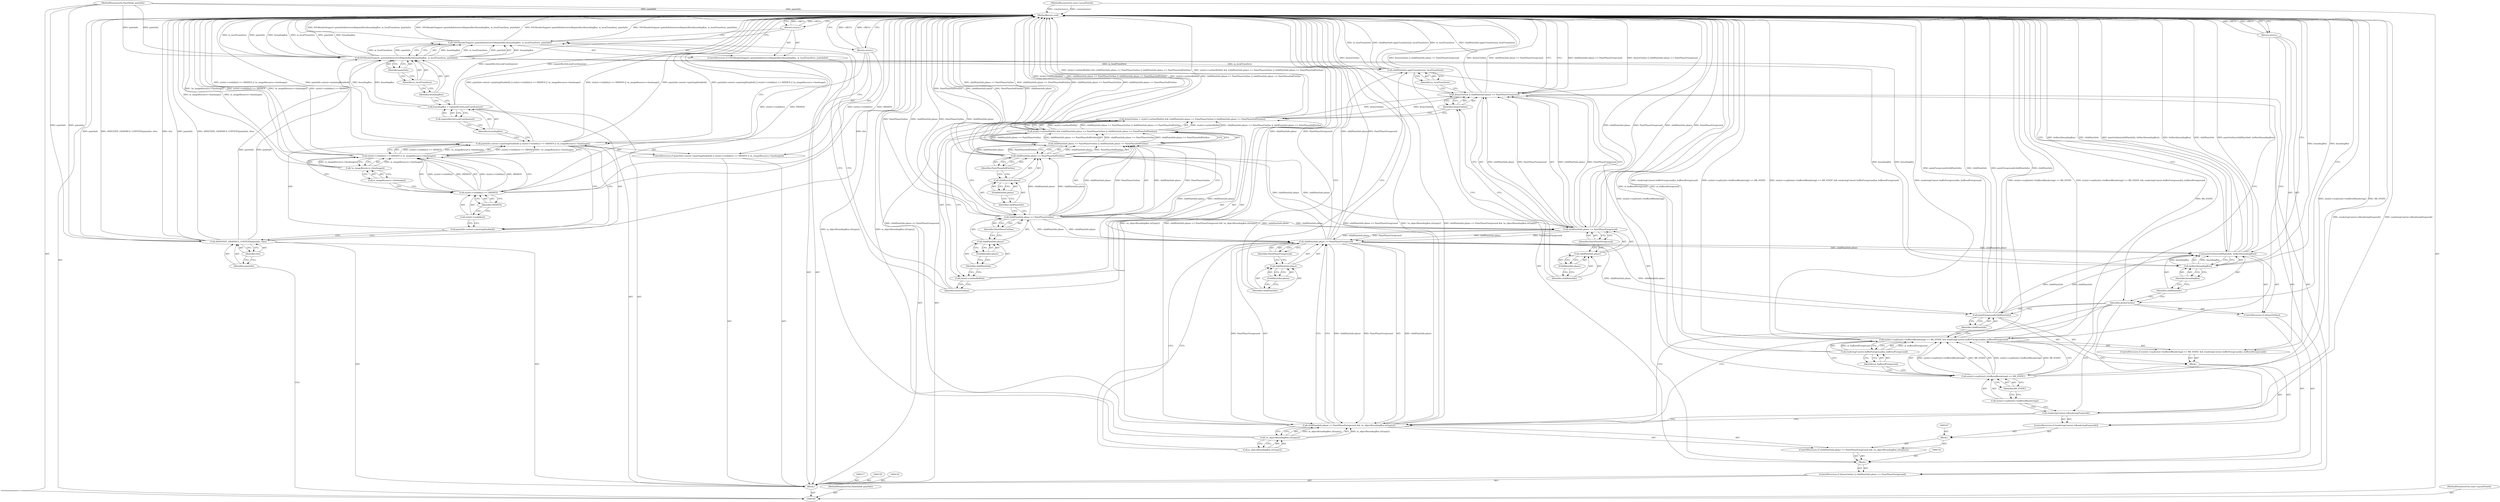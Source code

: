 digraph "0_Chrome_70bcb6b3396a395e871e10b2ff883d92b8218e9f" {
"1000187" [label="(MethodReturn,void)"];
"1000101" [label="(MethodParameterIn,PaintInfo& paintInfo)"];
"1000283" [label="(MethodParameterOut,PaintInfo& paintInfo)"];
"1000102" [label="(MethodParameterIn,const LayoutPoint&)"];
"1000284" [label="(MethodParameterOut,const LayoutPoint&)"];
"1000127" [label="(Return,return;)"];
"1000143" [label="(FieldIdentifier,phase)"];
"1000144" [label="(Identifier,PaintPhaseSelfOutline)"];
"1000132" [label="(Call,style()->outlineWidth() && (childPaintInfo.phase == PaintPhaseOutline || childPaintInfo.phase == PaintPhaseSelfOutline))"];
"1000133" [label="(Call,style()->outlineWidth())"];
"1000134" [label="(Call,childPaintInfo.phase == PaintPhaseOutline || childPaintInfo.phase == PaintPhaseSelfOutline)"];
"1000135" [label="(Call,childPaintInfo.phase == PaintPhaseOutline)"];
"1000136" [label="(Call,childPaintInfo.phase)"];
"1000137" [label="(Identifier,childPaintInfo)"];
"1000138" [label="(FieldIdentifier,phase)"];
"1000139" [label="(Identifier,PaintPhaseOutline)"];
"1000130" [label="(Call,drawsOutline = style()->outlineWidth() && (childPaintInfo.phase == PaintPhaseOutline || childPaintInfo.phase == PaintPhaseSelfOutline))"];
"1000131" [label="(Identifier,drawsOutline)"];
"1000140" [label="(Call,childPaintInfo.phase == PaintPhaseSelfOutline)"];
"1000141" [label="(Call,childPaintInfo.phase)"];
"1000142" [label="(Identifier,childPaintInfo)"];
"1000148" [label="(Call,childPaintInfo.phase == PaintPhaseForeground)"];
"1000149" [label="(Call,childPaintInfo.phase)"];
"1000150" [label="(Identifier,childPaintInfo)"];
"1000151" [label="(FieldIdentifier,phase)"];
"1000145" [label="(ControlStructure,if (drawsOutline || childPaintInfo.phase == PaintPhaseForeground))"];
"1000152" [label="(Identifier,PaintPhaseForeground)"];
"1000146" [label="(Call,drawsOutline || childPaintInfo.phase == PaintPhaseForeground)"];
"1000147" [label="(Identifier,drawsOutline)"];
"1000153" [label="(Block,)"];
"1000156" [label="(Identifier,m_localTransform)"];
"1000155" [label="(Call,childPaintInfo.applyTransform(m_localTransform))"];
"1000158" [label="(Call,childPaintInfo.phase == PaintPhaseForeground && !m_objectBoundingBox.isEmpty())"];
"1000159" [label="(Call,childPaintInfo.phase == PaintPhaseForeground)"];
"1000160" [label="(Call,childPaintInfo.phase)"];
"1000161" [label="(Identifier,childPaintInfo)"];
"1000162" [label="(FieldIdentifier,phase)"];
"1000163" [label="(Identifier,PaintPhaseForeground)"];
"1000164" [label="(Call,!m_objectBoundingBox.isEmpty())"];
"1000165" [label="(Call,m_objectBoundingBox.isEmpty())"];
"1000157" [label="(ControlStructure,if (childPaintInfo.phase == PaintPhaseForeground && !m_objectBoundingBox.isEmpty()))"];
"1000166" [label="(Block,)"];
"1000103" [label="(Block,)"];
"1000168" [label="(ControlStructure,if (renderingContext.isRenderingPrepared()))"];
"1000169" [label="(Call,renderingContext.isRenderingPrepared())"];
"1000170" [label="(Block,)"];
"1000177" [label="(Identifier,m_bufferedForeground)"];
"1000171" [label="(ControlStructure,if (style()->svgStyle()->bufferedRendering() == BR_STATIC && renderingContext.bufferForeground(m_bufferedForeground)))"];
"1000172" [label="(Call,style()->svgStyle()->bufferedRendering() == BR_STATIC && renderingContext.bufferForeground(m_bufferedForeground))"];
"1000173" [label="(Call,style()->svgStyle()->bufferedRendering() == BR_STATIC)"];
"1000174" [label="(Call,style()->svgStyle()->bufferedRendering())"];
"1000175" [label="(Identifier,BR_STATIC)"];
"1000176" [label="(Call,renderingContext.bufferForeground(m_bufferedForeground))"];
"1000178" [label="(Return,return;)"];
"1000179" [label="(Call,paintForeground(childPaintInfo))"];
"1000180" [label="(Identifier,childPaintInfo)"];
"1000182" [label="(Identifier,drawsOutline)"];
"1000181" [label="(ControlStructure,if (drawsOutline))"];
"1000105" [label="(Identifier,paintInfo)"];
"1000104" [label="(Call,ANNOTATE_GRAPHICS_CONTEXT(paintInfo, this))"];
"1000106" [label="(Identifier,this)"];
"1000183" [label="(Call,paintOutline(childPaintInfo, IntRect(boundingBox)))"];
"1000184" [label="(Identifier,childPaintInfo)"];
"1000185" [label="(Call,IntRect(boundingBox))"];
"1000186" [label="(Identifier,boundingBox)"];
"1000107" [label="(ControlStructure,if (paintInfo.context->paintingDisabled() || style()->visibility() == HIDDEN || !m_imageResource->hasImage()))"];
"1000110" [label="(Call,style()->visibility() == HIDDEN || !m_imageResource->hasImage())"];
"1000111" [label="(Call,style()->visibility() == HIDDEN)"];
"1000112" [label="(Call,style()->visibility())"];
"1000113" [label="(Identifier,HIDDEN)"];
"1000108" [label="(Call,paintInfo.context->paintingDisabled() || style()->visibility() == HIDDEN || !m_imageResource->hasImage())"];
"1000109" [label="(Call,paintInfo.context->paintingDisabled())"];
"1000114" [label="(Call,!m_imageResource->hasImage())"];
"1000115" [label="(Call,m_imageResource->hasImage())"];
"1000116" [label="(Return,return;)"];
"1000118" [label="(Call,boundingBox = repaintRectInLocalCoordinates())"];
"1000119" [label="(Identifier,boundingBox)"];
"1000120" [label="(Call,repaintRectInLocalCoordinates())"];
"1000121" [label="(ControlStructure,if (!SVGRenderSupport::paintInfoIntersectsRepaintRect(boundingBox, m_localTransform, paintInfo)))"];
"1000124" [label="(Identifier,boundingBox)"];
"1000125" [label="(Identifier,m_localTransform)"];
"1000122" [label="(Call,!SVGRenderSupport::paintInfoIntersectsRepaintRect(boundingBox, m_localTransform, paintInfo))"];
"1000126" [label="(Identifier,paintInfo)"];
"1000123" [label="(Call,SVGRenderSupport::paintInfoIntersectsRepaintRect(boundingBox, m_localTransform, paintInfo))"];
"1000187" -> "1000100"  [label="AST: "];
"1000187" -> "1000116"  [label="CFG: "];
"1000187" -> "1000127"  [label="CFG: "];
"1000187" -> "1000178"  [label="CFG: "];
"1000187" -> "1000183"  [label="CFG: "];
"1000187" -> "1000182"  [label="CFG: "];
"1000187" -> "1000146"  [label="CFG: "];
"1000127" -> "1000187"  [label="DDG: <RET>"];
"1000158" -> "1000187"  [label="DDG: childPaintInfo.phase == PaintPhaseForeground"];
"1000158" -> "1000187"  [label="DDG: !m_objectBoundingBox.isEmpty()"];
"1000158" -> "1000187"  [label="DDG: childPaintInfo.phase == PaintPhaseForeground && !m_objectBoundingBox.isEmpty()"];
"1000172" -> "1000187"  [label="DDG: style()->svgStyle()->bufferedRendering() == BR_STATIC && renderingContext.bufferForeground(m_bufferedForeground)"];
"1000172" -> "1000187"  [label="DDG: renderingContext.bufferForeground(m_bufferedForeground)"];
"1000172" -> "1000187"  [label="DDG: style()->svgStyle()->bufferedRendering() == BR_STATIC"];
"1000123" -> "1000187"  [label="DDG: m_localTransform"];
"1000123" -> "1000187"  [label="DDG: paintInfo"];
"1000123" -> "1000187"  [label="DDG: boundingBox"];
"1000108" -> "1000187"  [label="DDG: paintInfo.context->paintingDisabled() || style()->visibility() == HIDDEN || !m_imageResource->hasImage()"];
"1000108" -> "1000187"  [label="DDG: style()->visibility() == HIDDEN || !m_imageResource->hasImage()"];
"1000108" -> "1000187"  [label="DDG: paintInfo.context->paintingDisabled()"];
"1000183" -> "1000187"  [label="DDG: IntRect(boundingBox)"];
"1000183" -> "1000187"  [label="DDG: childPaintInfo"];
"1000183" -> "1000187"  [label="DDG: paintOutline(childPaintInfo, IntRect(boundingBox))"];
"1000169" -> "1000187"  [label="DDG: renderingContext.isRenderingPrepared()"];
"1000104" -> "1000187"  [label="DDG: paintInfo"];
"1000104" -> "1000187"  [label="DDG: ANNOTATE_GRAPHICS_CONTEXT(paintInfo, this)"];
"1000104" -> "1000187"  [label="DDG: this"];
"1000176" -> "1000187"  [label="DDG: m_bufferedForeground"];
"1000155" -> "1000187"  [label="DDG: m_localTransform"];
"1000155" -> "1000187"  [label="DDG: childPaintInfo.applyTransform(m_localTransform)"];
"1000185" -> "1000187"  [label="DDG: boundingBox"];
"1000179" -> "1000187"  [label="DDG: paintForeground(childPaintInfo)"];
"1000179" -> "1000187"  [label="DDG: childPaintInfo"];
"1000110" -> "1000187"  [label="DDG: !m_imageResource->hasImage()"];
"1000110" -> "1000187"  [label="DDG: style()->visibility() == HIDDEN"];
"1000159" -> "1000187"  [label="DDG: childPaintInfo.phase"];
"1000159" -> "1000187"  [label="DDG: PaintPhaseForeground"];
"1000122" -> "1000187"  [label="DDG: SVGRenderSupport::paintInfoIntersectsRepaintRect(boundingBox, m_localTransform, paintInfo)"];
"1000122" -> "1000187"  [label="DDG: !SVGRenderSupport::paintInfoIntersectsRepaintRect(boundingBox, m_localTransform, paintInfo)"];
"1000130" -> "1000187"  [label="DDG: style()->outlineWidth() && (childPaintInfo.phase == PaintPhaseOutline || childPaintInfo.phase == PaintPhaseSelfOutline)"];
"1000140" -> "1000187"  [label="DDG: childPaintInfo.phase"];
"1000140" -> "1000187"  [label="DDG: PaintPhaseSelfOutline"];
"1000135" -> "1000187"  [label="DDG: PaintPhaseOutline"];
"1000135" -> "1000187"  [label="DDG: childPaintInfo.phase"];
"1000134" -> "1000187"  [label="DDG: childPaintInfo.phase == PaintPhaseSelfOutline"];
"1000134" -> "1000187"  [label="DDG: childPaintInfo.phase == PaintPhaseOutline"];
"1000148" -> "1000187"  [label="DDG: PaintPhaseForeground"];
"1000148" -> "1000187"  [label="DDG: childPaintInfo.phase"];
"1000132" -> "1000187"  [label="DDG: childPaintInfo.phase == PaintPhaseOutline || childPaintInfo.phase == PaintPhaseSelfOutline"];
"1000132" -> "1000187"  [label="DDG: style()->outlineWidth()"];
"1000114" -> "1000187"  [label="DDG: m_imageResource->hasImage()"];
"1000146" -> "1000187"  [label="DDG: childPaintInfo.phase == PaintPhaseForeground"];
"1000146" -> "1000187"  [label="DDG: drawsOutline || childPaintInfo.phase == PaintPhaseForeground"];
"1000146" -> "1000187"  [label="DDG: drawsOutline"];
"1000102" -> "1000187"  [label="DDG: <anonymous>"];
"1000111" -> "1000187"  [label="DDG: style()->visibility()"];
"1000111" -> "1000187"  [label="DDG: HIDDEN"];
"1000101" -> "1000187"  [label="DDG: paintInfo"];
"1000118" -> "1000187"  [label="DDG: repaintRectInLocalCoordinates()"];
"1000173" -> "1000187"  [label="DDG: style()->svgStyle()->bufferedRendering()"];
"1000173" -> "1000187"  [label="DDG: BR_STATIC"];
"1000164" -> "1000187"  [label="DDG: m_objectBoundingBox.isEmpty()"];
"1000116" -> "1000187"  [label="DDG: <RET>"];
"1000178" -> "1000187"  [label="DDG: <RET>"];
"1000101" -> "1000100"  [label="AST: "];
"1000101" -> "1000187"  [label="DDG: paintInfo"];
"1000101" -> "1000104"  [label="DDG: paintInfo"];
"1000101" -> "1000123"  [label="DDG: paintInfo"];
"1000283" -> "1000100"  [label="AST: "];
"1000102" -> "1000100"  [label="AST: "];
"1000102" -> "1000187"  [label="DDG: <anonymous>"];
"1000284" -> "1000100"  [label="AST: "];
"1000127" -> "1000121"  [label="AST: "];
"1000127" -> "1000122"  [label="CFG: "];
"1000187" -> "1000127"  [label="CFG: "];
"1000127" -> "1000187"  [label="DDG: <RET>"];
"1000143" -> "1000141"  [label="AST: "];
"1000143" -> "1000142"  [label="CFG: "];
"1000141" -> "1000143"  [label="CFG: "];
"1000144" -> "1000140"  [label="AST: "];
"1000144" -> "1000141"  [label="CFG: "];
"1000140" -> "1000144"  [label="CFG: "];
"1000132" -> "1000130"  [label="AST: "];
"1000132" -> "1000133"  [label="CFG: "];
"1000132" -> "1000134"  [label="CFG: "];
"1000133" -> "1000132"  [label="AST: "];
"1000134" -> "1000132"  [label="AST: "];
"1000130" -> "1000132"  [label="CFG: "];
"1000132" -> "1000187"  [label="DDG: childPaintInfo.phase == PaintPhaseOutline || childPaintInfo.phase == PaintPhaseSelfOutline"];
"1000132" -> "1000187"  [label="DDG: style()->outlineWidth()"];
"1000132" -> "1000130"  [label="DDG: style()->outlineWidth()"];
"1000132" -> "1000130"  [label="DDG: childPaintInfo.phase == PaintPhaseOutline || childPaintInfo.phase == PaintPhaseSelfOutline"];
"1000134" -> "1000132"  [label="DDG: childPaintInfo.phase == PaintPhaseOutline"];
"1000134" -> "1000132"  [label="DDG: childPaintInfo.phase == PaintPhaseSelfOutline"];
"1000133" -> "1000132"  [label="AST: "];
"1000133" -> "1000131"  [label="CFG: "];
"1000137" -> "1000133"  [label="CFG: "];
"1000132" -> "1000133"  [label="CFG: "];
"1000134" -> "1000132"  [label="AST: "];
"1000134" -> "1000135"  [label="CFG: "];
"1000134" -> "1000140"  [label="CFG: "];
"1000135" -> "1000134"  [label="AST: "];
"1000140" -> "1000134"  [label="AST: "];
"1000132" -> "1000134"  [label="CFG: "];
"1000134" -> "1000187"  [label="DDG: childPaintInfo.phase == PaintPhaseSelfOutline"];
"1000134" -> "1000187"  [label="DDG: childPaintInfo.phase == PaintPhaseOutline"];
"1000134" -> "1000132"  [label="DDG: childPaintInfo.phase == PaintPhaseOutline"];
"1000134" -> "1000132"  [label="DDG: childPaintInfo.phase == PaintPhaseSelfOutline"];
"1000135" -> "1000134"  [label="DDG: childPaintInfo.phase"];
"1000135" -> "1000134"  [label="DDG: PaintPhaseOutline"];
"1000140" -> "1000134"  [label="DDG: childPaintInfo.phase"];
"1000140" -> "1000134"  [label="DDG: PaintPhaseSelfOutline"];
"1000135" -> "1000134"  [label="AST: "];
"1000135" -> "1000139"  [label="CFG: "];
"1000136" -> "1000135"  [label="AST: "];
"1000139" -> "1000135"  [label="AST: "];
"1000142" -> "1000135"  [label="CFG: "];
"1000134" -> "1000135"  [label="CFG: "];
"1000135" -> "1000187"  [label="DDG: PaintPhaseOutline"];
"1000135" -> "1000187"  [label="DDG: childPaintInfo.phase"];
"1000135" -> "1000134"  [label="DDG: childPaintInfo.phase"];
"1000135" -> "1000134"  [label="DDG: PaintPhaseOutline"];
"1000135" -> "1000140"  [label="DDG: childPaintInfo.phase"];
"1000135" -> "1000148"  [label="DDG: childPaintInfo.phase"];
"1000135" -> "1000159"  [label="DDG: childPaintInfo.phase"];
"1000136" -> "1000135"  [label="AST: "];
"1000136" -> "1000138"  [label="CFG: "];
"1000137" -> "1000136"  [label="AST: "];
"1000138" -> "1000136"  [label="AST: "];
"1000139" -> "1000136"  [label="CFG: "];
"1000137" -> "1000136"  [label="AST: "];
"1000137" -> "1000133"  [label="CFG: "];
"1000138" -> "1000137"  [label="CFG: "];
"1000138" -> "1000136"  [label="AST: "];
"1000138" -> "1000137"  [label="CFG: "];
"1000136" -> "1000138"  [label="CFG: "];
"1000139" -> "1000135"  [label="AST: "];
"1000139" -> "1000136"  [label="CFG: "];
"1000135" -> "1000139"  [label="CFG: "];
"1000130" -> "1000103"  [label="AST: "];
"1000130" -> "1000132"  [label="CFG: "];
"1000131" -> "1000130"  [label="AST: "];
"1000132" -> "1000130"  [label="AST: "];
"1000147" -> "1000130"  [label="CFG: "];
"1000130" -> "1000187"  [label="DDG: style()->outlineWidth() && (childPaintInfo.phase == PaintPhaseOutline || childPaintInfo.phase == PaintPhaseSelfOutline)"];
"1000132" -> "1000130"  [label="DDG: style()->outlineWidth()"];
"1000132" -> "1000130"  [label="DDG: childPaintInfo.phase == PaintPhaseOutline || childPaintInfo.phase == PaintPhaseSelfOutline"];
"1000130" -> "1000146"  [label="DDG: drawsOutline"];
"1000131" -> "1000130"  [label="AST: "];
"1000131" -> "1000122"  [label="CFG: "];
"1000133" -> "1000131"  [label="CFG: "];
"1000140" -> "1000134"  [label="AST: "];
"1000140" -> "1000144"  [label="CFG: "];
"1000141" -> "1000140"  [label="AST: "];
"1000144" -> "1000140"  [label="AST: "];
"1000134" -> "1000140"  [label="CFG: "];
"1000140" -> "1000187"  [label="DDG: childPaintInfo.phase"];
"1000140" -> "1000187"  [label="DDG: PaintPhaseSelfOutline"];
"1000140" -> "1000134"  [label="DDG: childPaintInfo.phase"];
"1000140" -> "1000134"  [label="DDG: PaintPhaseSelfOutline"];
"1000135" -> "1000140"  [label="DDG: childPaintInfo.phase"];
"1000140" -> "1000148"  [label="DDG: childPaintInfo.phase"];
"1000140" -> "1000159"  [label="DDG: childPaintInfo.phase"];
"1000141" -> "1000140"  [label="AST: "];
"1000141" -> "1000143"  [label="CFG: "];
"1000142" -> "1000141"  [label="AST: "];
"1000143" -> "1000141"  [label="AST: "];
"1000144" -> "1000141"  [label="CFG: "];
"1000142" -> "1000141"  [label="AST: "];
"1000142" -> "1000135"  [label="CFG: "];
"1000143" -> "1000142"  [label="CFG: "];
"1000148" -> "1000146"  [label="AST: "];
"1000148" -> "1000152"  [label="CFG: "];
"1000149" -> "1000148"  [label="AST: "];
"1000152" -> "1000148"  [label="AST: "];
"1000146" -> "1000148"  [label="CFG: "];
"1000148" -> "1000187"  [label="DDG: PaintPhaseForeground"];
"1000148" -> "1000187"  [label="DDG: childPaintInfo.phase"];
"1000148" -> "1000146"  [label="DDG: childPaintInfo.phase"];
"1000148" -> "1000146"  [label="DDG: PaintPhaseForeground"];
"1000140" -> "1000148"  [label="DDG: childPaintInfo.phase"];
"1000135" -> "1000148"  [label="DDG: childPaintInfo.phase"];
"1000148" -> "1000159"  [label="DDG: childPaintInfo.phase"];
"1000148" -> "1000159"  [label="DDG: PaintPhaseForeground"];
"1000149" -> "1000148"  [label="AST: "];
"1000149" -> "1000151"  [label="CFG: "];
"1000150" -> "1000149"  [label="AST: "];
"1000151" -> "1000149"  [label="AST: "];
"1000152" -> "1000149"  [label="CFG: "];
"1000150" -> "1000149"  [label="AST: "];
"1000150" -> "1000147"  [label="CFG: "];
"1000151" -> "1000150"  [label="CFG: "];
"1000151" -> "1000149"  [label="AST: "];
"1000151" -> "1000150"  [label="CFG: "];
"1000149" -> "1000151"  [label="CFG: "];
"1000145" -> "1000103"  [label="AST: "];
"1000146" -> "1000145"  [label="AST: "];
"1000153" -> "1000145"  [label="AST: "];
"1000152" -> "1000148"  [label="AST: "];
"1000152" -> "1000149"  [label="CFG: "];
"1000148" -> "1000152"  [label="CFG: "];
"1000146" -> "1000145"  [label="AST: "];
"1000146" -> "1000147"  [label="CFG: "];
"1000146" -> "1000148"  [label="CFG: "];
"1000147" -> "1000146"  [label="AST: "];
"1000148" -> "1000146"  [label="AST: "];
"1000156" -> "1000146"  [label="CFG: "];
"1000187" -> "1000146"  [label="CFG: "];
"1000146" -> "1000187"  [label="DDG: childPaintInfo.phase == PaintPhaseForeground"];
"1000146" -> "1000187"  [label="DDG: drawsOutline || childPaintInfo.phase == PaintPhaseForeground"];
"1000146" -> "1000187"  [label="DDG: drawsOutline"];
"1000130" -> "1000146"  [label="DDG: drawsOutline"];
"1000148" -> "1000146"  [label="DDG: childPaintInfo.phase"];
"1000148" -> "1000146"  [label="DDG: PaintPhaseForeground"];
"1000147" -> "1000146"  [label="AST: "];
"1000147" -> "1000130"  [label="CFG: "];
"1000150" -> "1000147"  [label="CFG: "];
"1000146" -> "1000147"  [label="CFG: "];
"1000153" -> "1000145"  [label="AST: "];
"1000154" -> "1000153"  [label="AST: "];
"1000155" -> "1000153"  [label="AST: "];
"1000157" -> "1000153"  [label="AST: "];
"1000181" -> "1000153"  [label="AST: "];
"1000156" -> "1000155"  [label="AST: "];
"1000156" -> "1000146"  [label="CFG: "];
"1000155" -> "1000156"  [label="CFG: "];
"1000155" -> "1000153"  [label="AST: "];
"1000155" -> "1000156"  [label="CFG: "];
"1000156" -> "1000155"  [label="AST: "];
"1000161" -> "1000155"  [label="CFG: "];
"1000155" -> "1000187"  [label="DDG: m_localTransform"];
"1000155" -> "1000187"  [label="DDG: childPaintInfo.applyTransform(m_localTransform)"];
"1000123" -> "1000155"  [label="DDG: m_localTransform"];
"1000158" -> "1000157"  [label="AST: "];
"1000158" -> "1000159"  [label="CFG: "];
"1000158" -> "1000164"  [label="CFG: "];
"1000159" -> "1000158"  [label="AST: "];
"1000164" -> "1000158"  [label="AST: "];
"1000169" -> "1000158"  [label="CFG: "];
"1000182" -> "1000158"  [label="CFG: "];
"1000158" -> "1000187"  [label="DDG: childPaintInfo.phase == PaintPhaseForeground"];
"1000158" -> "1000187"  [label="DDG: !m_objectBoundingBox.isEmpty()"];
"1000158" -> "1000187"  [label="DDG: childPaintInfo.phase == PaintPhaseForeground && !m_objectBoundingBox.isEmpty()"];
"1000159" -> "1000158"  [label="DDG: childPaintInfo.phase"];
"1000159" -> "1000158"  [label="DDG: PaintPhaseForeground"];
"1000164" -> "1000158"  [label="DDG: m_objectBoundingBox.isEmpty()"];
"1000159" -> "1000158"  [label="AST: "];
"1000159" -> "1000163"  [label="CFG: "];
"1000160" -> "1000159"  [label="AST: "];
"1000163" -> "1000159"  [label="AST: "];
"1000165" -> "1000159"  [label="CFG: "];
"1000158" -> "1000159"  [label="CFG: "];
"1000159" -> "1000187"  [label="DDG: childPaintInfo.phase"];
"1000159" -> "1000187"  [label="DDG: PaintPhaseForeground"];
"1000159" -> "1000158"  [label="DDG: childPaintInfo.phase"];
"1000159" -> "1000158"  [label="DDG: PaintPhaseForeground"];
"1000140" -> "1000159"  [label="DDG: childPaintInfo.phase"];
"1000148" -> "1000159"  [label="DDG: childPaintInfo.phase"];
"1000148" -> "1000159"  [label="DDG: PaintPhaseForeground"];
"1000135" -> "1000159"  [label="DDG: childPaintInfo.phase"];
"1000159" -> "1000179"  [label="DDG: childPaintInfo.phase"];
"1000159" -> "1000183"  [label="DDG: childPaintInfo.phase"];
"1000160" -> "1000159"  [label="AST: "];
"1000160" -> "1000162"  [label="CFG: "];
"1000161" -> "1000160"  [label="AST: "];
"1000162" -> "1000160"  [label="AST: "];
"1000163" -> "1000160"  [label="CFG: "];
"1000161" -> "1000160"  [label="AST: "];
"1000161" -> "1000155"  [label="CFG: "];
"1000162" -> "1000161"  [label="CFG: "];
"1000162" -> "1000160"  [label="AST: "];
"1000162" -> "1000161"  [label="CFG: "];
"1000160" -> "1000162"  [label="CFG: "];
"1000163" -> "1000159"  [label="AST: "];
"1000163" -> "1000160"  [label="CFG: "];
"1000159" -> "1000163"  [label="CFG: "];
"1000164" -> "1000158"  [label="AST: "];
"1000164" -> "1000165"  [label="CFG: "];
"1000165" -> "1000164"  [label="AST: "];
"1000158" -> "1000164"  [label="CFG: "];
"1000164" -> "1000187"  [label="DDG: m_objectBoundingBox.isEmpty()"];
"1000164" -> "1000158"  [label="DDG: m_objectBoundingBox.isEmpty()"];
"1000165" -> "1000164"  [label="AST: "];
"1000165" -> "1000159"  [label="CFG: "];
"1000164" -> "1000165"  [label="CFG: "];
"1000157" -> "1000153"  [label="AST: "];
"1000158" -> "1000157"  [label="AST: "];
"1000166" -> "1000157"  [label="AST: "];
"1000166" -> "1000157"  [label="AST: "];
"1000167" -> "1000166"  [label="AST: "];
"1000168" -> "1000166"  [label="AST: "];
"1000103" -> "1000100"  [label="AST: "];
"1000104" -> "1000103"  [label="AST: "];
"1000107" -> "1000103"  [label="AST: "];
"1000117" -> "1000103"  [label="AST: "];
"1000118" -> "1000103"  [label="AST: "];
"1000121" -> "1000103"  [label="AST: "];
"1000128" -> "1000103"  [label="AST: "];
"1000129" -> "1000103"  [label="AST: "];
"1000130" -> "1000103"  [label="AST: "];
"1000145" -> "1000103"  [label="AST: "];
"1000168" -> "1000166"  [label="AST: "];
"1000169" -> "1000168"  [label="AST: "];
"1000170" -> "1000168"  [label="AST: "];
"1000169" -> "1000168"  [label="AST: "];
"1000169" -> "1000158"  [label="CFG: "];
"1000174" -> "1000169"  [label="CFG: "];
"1000182" -> "1000169"  [label="CFG: "];
"1000169" -> "1000187"  [label="DDG: renderingContext.isRenderingPrepared()"];
"1000170" -> "1000168"  [label="AST: "];
"1000171" -> "1000170"  [label="AST: "];
"1000179" -> "1000170"  [label="AST: "];
"1000177" -> "1000176"  [label="AST: "];
"1000177" -> "1000173"  [label="CFG: "];
"1000176" -> "1000177"  [label="CFG: "];
"1000171" -> "1000170"  [label="AST: "];
"1000172" -> "1000171"  [label="AST: "];
"1000178" -> "1000171"  [label="AST: "];
"1000172" -> "1000171"  [label="AST: "];
"1000172" -> "1000173"  [label="CFG: "];
"1000172" -> "1000176"  [label="CFG: "];
"1000173" -> "1000172"  [label="AST: "];
"1000176" -> "1000172"  [label="AST: "];
"1000178" -> "1000172"  [label="CFG: "];
"1000180" -> "1000172"  [label="CFG: "];
"1000172" -> "1000187"  [label="DDG: style()->svgStyle()->bufferedRendering() == BR_STATIC && renderingContext.bufferForeground(m_bufferedForeground)"];
"1000172" -> "1000187"  [label="DDG: renderingContext.bufferForeground(m_bufferedForeground)"];
"1000172" -> "1000187"  [label="DDG: style()->svgStyle()->bufferedRendering() == BR_STATIC"];
"1000173" -> "1000172"  [label="DDG: style()->svgStyle()->bufferedRendering()"];
"1000173" -> "1000172"  [label="DDG: BR_STATIC"];
"1000176" -> "1000172"  [label="DDG: m_bufferedForeground"];
"1000173" -> "1000172"  [label="AST: "];
"1000173" -> "1000175"  [label="CFG: "];
"1000174" -> "1000173"  [label="AST: "];
"1000175" -> "1000173"  [label="AST: "];
"1000177" -> "1000173"  [label="CFG: "];
"1000172" -> "1000173"  [label="CFG: "];
"1000173" -> "1000187"  [label="DDG: style()->svgStyle()->bufferedRendering()"];
"1000173" -> "1000187"  [label="DDG: BR_STATIC"];
"1000173" -> "1000172"  [label="DDG: style()->svgStyle()->bufferedRendering()"];
"1000173" -> "1000172"  [label="DDG: BR_STATIC"];
"1000174" -> "1000173"  [label="AST: "];
"1000174" -> "1000169"  [label="CFG: "];
"1000175" -> "1000174"  [label="CFG: "];
"1000175" -> "1000173"  [label="AST: "];
"1000175" -> "1000174"  [label="CFG: "];
"1000173" -> "1000175"  [label="CFG: "];
"1000176" -> "1000172"  [label="AST: "];
"1000176" -> "1000177"  [label="CFG: "];
"1000177" -> "1000176"  [label="AST: "];
"1000172" -> "1000176"  [label="CFG: "];
"1000176" -> "1000187"  [label="DDG: m_bufferedForeground"];
"1000176" -> "1000172"  [label="DDG: m_bufferedForeground"];
"1000178" -> "1000171"  [label="AST: "];
"1000178" -> "1000172"  [label="CFG: "];
"1000187" -> "1000178"  [label="CFG: "];
"1000178" -> "1000187"  [label="DDG: <RET>"];
"1000179" -> "1000170"  [label="AST: "];
"1000179" -> "1000180"  [label="CFG: "];
"1000180" -> "1000179"  [label="AST: "];
"1000182" -> "1000179"  [label="CFG: "];
"1000179" -> "1000187"  [label="DDG: paintForeground(childPaintInfo)"];
"1000179" -> "1000187"  [label="DDG: childPaintInfo"];
"1000159" -> "1000179"  [label="DDG: childPaintInfo.phase"];
"1000179" -> "1000183"  [label="DDG: childPaintInfo"];
"1000180" -> "1000179"  [label="AST: "];
"1000180" -> "1000172"  [label="CFG: "];
"1000179" -> "1000180"  [label="CFG: "];
"1000182" -> "1000181"  [label="AST: "];
"1000182" -> "1000179"  [label="CFG: "];
"1000182" -> "1000169"  [label="CFG: "];
"1000182" -> "1000158"  [label="CFG: "];
"1000184" -> "1000182"  [label="CFG: "];
"1000187" -> "1000182"  [label="CFG: "];
"1000181" -> "1000153"  [label="AST: "];
"1000182" -> "1000181"  [label="AST: "];
"1000183" -> "1000181"  [label="AST: "];
"1000105" -> "1000104"  [label="AST: "];
"1000105" -> "1000100"  [label="CFG: "];
"1000106" -> "1000105"  [label="CFG: "];
"1000104" -> "1000103"  [label="AST: "];
"1000104" -> "1000106"  [label="CFG: "];
"1000105" -> "1000104"  [label="AST: "];
"1000106" -> "1000104"  [label="AST: "];
"1000109" -> "1000104"  [label="CFG: "];
"1000104" -> "1000187"  [label="DDG: paintInfo"];
"1000104" -> "1000187"  [label="DDG: ANNOTATE_GRAPHICS_CONTEXT(paintInfo, this)"];
"1000104" -> "1000187"  [label="DDG: this"];
"1000101" -> "1000104"  [label="DDG: paintInfo"];
"1000104" -> "1000123"  [label="DDG: paintInfo"];
"1000106" -> "1000104"  [label="AST: "];
"1000106" -> "1000105"  [label="CFG: "];
"1000104" -> "1000106"  [label="CFG: "];
"1000183" -> "1000181"  [label="AST: "];
"1000183" -> "1000185"  [label="CFG: "];
"1000184" -> "1000183"  [label="AST: "];
"1000185" -> "1000183"  [label="AST: "];
"1000187" -> "1000183"  [label="CFG: "];
"1000183" -> "1000187"  [label="DDG: IntRect(boundingBox)"];
"1000183" -> "1000187"  [label="DDG: childPaintInfo"];
"1000183" -> "1000187"  [label="DDG: paintOutline(childPaintInfo, IntRect(boundingBox))"];
"1000159" -> "1000183"  [label="DDG: childPaintInfo.phase"];
"1000179" -> "1000183"  [label="DDG: childPaintInfo"];
"1000185" -> "1000183"  [label="DDG: boundingBox"];
"1000184" -> "1000183"  [label="AST: "];
"1000184" -> "1000182"  [label="CFG: "];
"1000186" -> "1000184"  [label="CFG: "];
"1000185" -> "1000183"  [label="AST: "];
"1000185" -> "1000186"  [label="CFG: "];
"1000186" -> "1000185"  [label="AST: "];
"1000183" -> "1000185"  [label="CFG: "];
"1000185" -> "1000187"  [label="DDG: boundingBox"];
"1000185" -> "1000183"  [label="DDG: boundingBox"];
"1000123" -> "1000185"  [label="DDG: boundingBox"];
"1000186" -> "1000185"  [label="AST: "];
"1000186" -> "1000184"  [label="CFG: "];
"1000185" -> "1000186"  [label="CFG: "];
"1000107" -> "1000103"  [label="AST: "];
"1000108" -> "1000107"  [label="AST: "];
"1000116" -> "1000107"  [label="AST: "];
"1000110" -> "1000108"  [label="AST: "];
"1000110" -> "1000111"  [label="CFG: "];
"1000110" -> "1000114"  [label="CFG: "];
"1000111" -> "1000110"  [label="AST: "];
"1000114" -> "1000110"  [label="AST: "];
"1000108" -> "1000110"  [label="CFG: "];
"1000110" -> "1000187"  [label="DDG: !m_imageResource->hasImage()"];
"1000110" -> "1000187"  [label="DDG: style()->visibility() == HIDDEN"];
"1000110" -> "1000108"  [label="DDG: style()->visibility() == HIDDEN"];
"1000110" -> "1000108"  [label="DDG: !m_imageResource->hasImage()"];
"1000111" -> "1000110"  [label="DDG: style()->visibility()"];
"1000111" -> "1000110"  [label="DDG: HIDDEN"];
"1000114" -> "1000110"  [label="DDG: m_imageResource->hasImage()"];
"1000111" -> "1000110"  [label="AST: "];
"1000111" -> "1000113"  [label="CFG: "];
"1000112" -> "1000111"  [label="AST: "];
"1000113" -> "1000111"  [label="AST: "];
"1000115" -> "1000111"  [label="CFG: "];
"1000110" -> "1000111"  [label="CFG: "];
"1000111" -> "1000187"  [label="DDG: style()->visibility()"];
"1000111" -> "1000187"  [label="DDG: HIDDEN"];
"1000111" -> "1000110"  [label="DDG: style()->visibility()"];
"1000111" -> "1000110"  [label="DDG: HIDDEN"];
"1000112" -> "1000111"  [label="AST: "];
"1000112" -> "1000109"  [label="CFG: "];
"1000113" -> "1000112"  [label="CFG: "];
"1000113" -> "1000111"  [label="AST: "];
"1000113" -> "1000112"  [label="CFG: "];
"1000111" -> "1000113"  [label="CFG: "];
"1000108" -> "1000107"  [label="AST: "];
"1000108" -> "1000109"  [label="CFG: "];
"1000108" -> "1000110"  [label="CFG: "];
"1000109" -> "1000108"  [label="AST: "];
"1000110" -> "1000108"  [label="AST: "];
"1000116" -> "1000108"  [label="CFG: "];
"1000119" -> "1000108"  [label="CFG: "];
"1000108" -> "1000187"  [label="DDG: paintInfo.context->paintingDisabled() || style()->visibility() == HIDDEN || !m_imageResource->hasImage()"];
"1000108" -> "1000187"  [label="DDG: style()->visibility() == HIDDEN || !m_imageResource->hasImage()"];
"1000108" -> "1000187"  [label="DDG: paintInfo.context->paintingDisabled()"];
"1000110" -> "1000108"  [label="DDG: style()->visibility() == HIDDEN"];
"1000110" -> "1000108"  [label="DDG: !m_imageResource->hasImage()"];
"1000109" -> "1000108"  [label="AST: "];
"1000109" -> "1000104"  [label="CFG: "];
"1000112" -> "1000109"  [label="CFG: "];
"1000108" -> "1000109"  [label="CFG: "];
"1000114" -> "1000110"  [label="AST: "];
"1000114" -> "1000115"  [label="CFG: "];
"1000115" -> "1000114"  [label="AST: "];
"1000110" -> "1000114"  [label="CFG: "];
"1000114" -> "1000187"  [label="DDG: m_imageResource->hasImage()"];
"1000114" -> "1000110"  [label="DDG: m_imageResource->hasImage()"];
"1000115" -> "1000114"  [label="AST: "];
"1000115" -> "1000111"  [label="CFG: "];
"1000114" -> "1000115"  [label="CFG: "];
"1000116" -> "1000107"  [label="AST: "];
"1000116" -> "1000108"  [label="CFG: "];
"1000187" -> "1000116"  [label="CFG: "];
"1000116" -> "1000187"  [label="DDG: <RET>"];
"1000118" -> "1000103"  [label="AST: "];
"1000118" -> "1000120"  [label="CFG: "];
"1000119" -> "1000118"  [label="AST: "];
"1000120" -> "1000118"  [label="AST: "];
"1000124" -> "1000118"  [label="CFG: "];
"1000118" -> "1000187"  [label="DDG: repaintRectInLocalCoordinates()"];
"1000118" -> "1000123"  [label="DDG: boundingBox"];
"1000119" -> "1000118"  [label="AST: "];
"1000119" -> "1000108"  [label="CFG: "];
"1000120" -> "1000119"  [label="CFG: "];
"1000120" -> "1000118"  [label="AST: "];
"1000120" -> "1000119"  [label="CFG: "];
"1000118" -> "1000120"  [label="CFG: "];
"1000121" -> "1000103"  [label="AST: "];
"1000122" -> "1000121"  [label="AST: "];
"1000127" -> "1000121"  [label="AST: "];
"1000124" -> "1000123"  [label="AST: "];
"1000124" -> "1000118"  [label="CFG: "];
"1000125" -> "1000124"  [label="CFG: "];
"1000125" -> "1000123"  [label="AST: "];
"1000125" -> "1000124"  [label="CFG: "];
"1000126" -> "1000125"  [label="CFG: "];
"1000122" -> "1000121"  [label="AST: "];
"1000122" -> "1000123"  [label="CFG: "];
"1000123" -> "1000122"  [label="AST: "];
"1000127" -> "1000122"  [label="CFG: "];
"1000131" -> "1000122"  [label="CFG: "];
"1000122" -> "1000187"  [label="DDG: SVGRenderSupport::paintInfoIntersectsRepaintRect(boundingBox, m_localTransform, paintInfo)"];
"1000122" -> "1000187"  [label="DDG: !SVGRenderSupport::paintInfoIntersectsRepaintRect(boundingBox, m_localTransform, paintInfo)"];
"1000123" -> "1000122"  [label="DDG: boundingBox"];
"1000123" -> "1000122"  [label="DDG: m_localTransform"];
"1000123" -> "1000122"  [label="DDG: paintInfo"];
"1000126" -> "1000123"  [label="AST: "];
"1000126" -> "1000125"  [label="CFG: "];
"1000123" -> "1000126"  [label="CFG: "];
"1000123" -> "1000122"  [label="AST: "];
"1000123" -> "1000126"  [label="CFG: "];
"1000124" -> "1000123"  [label="AST: "];
"1000125" -> "1000123"  [label="AST: "];
"1000126" -> "1000123"  [label="AST: "];
"1000122" -> "1000123"  [label="CFG: "];
"1000123" -> "1000187"  [label="DDG: m_localTransform"];
"1000123" -> "1000187"  [label="DDG: paintInfo"];
"1000123" -> "1000187"  [label="DDG: boundingBox"];
"1000123" -> "1000122"  [label="DDG: boundingBox"];
"1000123" -> "1000122"  [label="DDG: m_localTransform"];
"1000123" -> "1000122"  [label="DDG: paintInfo"];
"1000118" -> "1000123"  [label="DDG: boundingBox"];
"1000104" -> "1000123"  [label="DDG: paintInfo"];
"1000101" -> "1000123"  [label="DDG: paintInfo"];
"1000123" -> "1000155"  [label="DDG: m_localTransform"];
"1000123" -> "1000185"  [label="DDG: boundingBox"];
}
